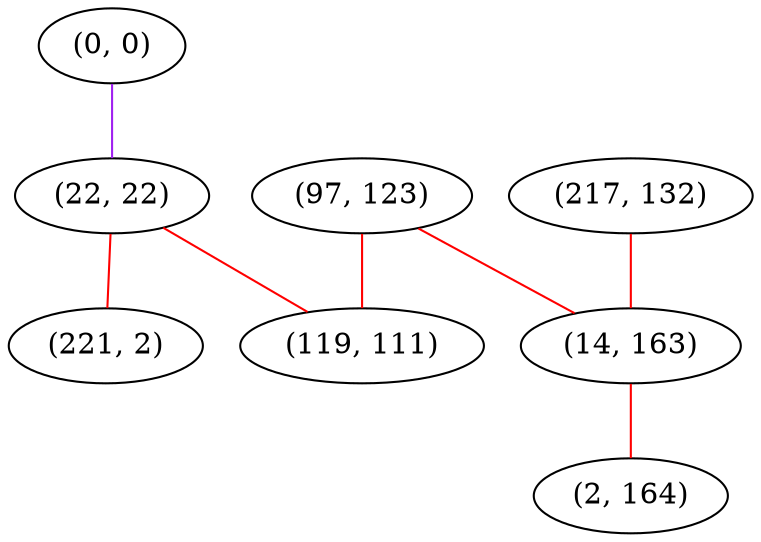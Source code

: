 graph "" {
"(0, 0)";
"(217, 132)";
"(22, 22)";
"(97, 123)";
"(221, 2)";
"(119, 111)";
"(14, 163)";
"(2, 164)";
"(0, 0)" -- "(22, 22)"  [color=purple, key=0, weight=4];
"(217, 132)" -- "(14, 163)"  [color=red, key=0, weight=1];
"(22, 22)" -- "(221, 2)"  [color=red, key=0, weight=1];
"(22, 22)" -- "(119, 111)"  [color=red, key=0, weight=1];
"(97, 123)" -- "(14, 163)"  [color=red, key=0, weight=1];
"(97, 123)" -- "(119, 111)"  [color=red, key=0, weight=1];
"(14, 163)" -- "(2, 164)"  [color=red, key=0, weight=1];
}
